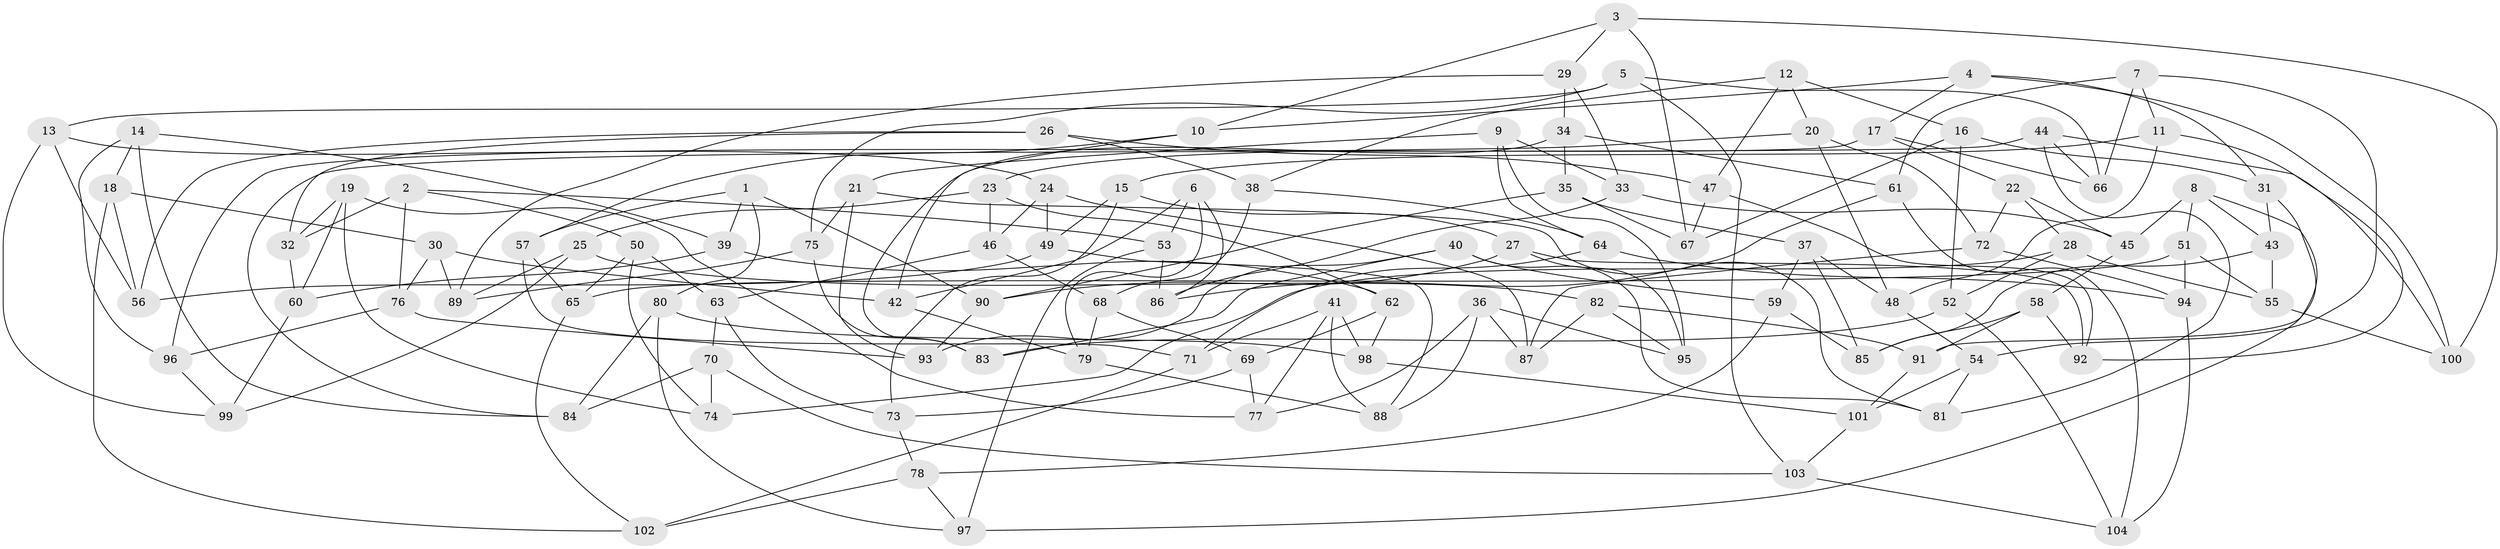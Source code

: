 // Generated by graph-tools (version 1.1) at 2025/03/03/09/25 03:03:07]
// undirected, 104 vertices, 208 edges
graph export_dot {
graph [start="1"]
  node [color=gray90,style=filled];
  1;
  2;
  3;
  4;
  5;
  6;
  7;
  8;
  9;
  10;
  11;
  12;
  13;
  14;
  15;
  16;
  17;
  18;
  19;
  20;
  21;
  22;
  23;
  24;
  25;
  26;
  27;
  28;
  29;
  30;
  31;
  32;
  33;
  34;
  35;
  36;
  37;
  38;
  39;
  40;
  41;
  42;
  43;
  44;
  45;
  46;
  47;
  48;
  49;
  50;
  51;
  52;
  53;
  54;
  55;
  56;
  57;
  58;
  59;
  60;
  61;
  62;
  63;
  64;
  65;
  66;
  67;
  68;
  69;
  70;
  71;
  72;
  73;
  74;
  75;
  76;
  77;
  78;
  79;
  80;
  81;
  82;
  83;
  84;
  85;
  86;
  87;
  88;
  89;
  90;
  91;
  92;
  93;
  94;
  95;
  96;
  97;
  98;
  99;
  100;
  101;
  102;
  103;
  104;
  1 -- 57;
  1 -- 39;
  1 -- 80;
  1 -- 90;
  2 -- 32;
  2 -- 50;
  2 -- 53;
  2 -- 76;
  3 -- 67;
  3 -- 29;
  3 -- 100;
  3 -- 10;
  4 -- 100;
  4 -- 31;
  4 -- 10;
  4 -- 17;
  5 -- 75;
  5 -- 66;
  5 -- 103;
  5 -- 13;
  6 -- 42;
  6 -- 86;
  6 -- 79;
  6 -- 53;
  7 -- 54;
  7 -- 66;
  7 -- 11;
  7 -- 61;
  8 -- 43;
  8 -- 97;
  8 -- 51;
  8 -- 45;
  9 -- 33;
  9 -- 64;
  9 -- 21;
  9 -- 95;
  10 -- 57;
  10 -- 42;
  11 -- 15;
  11 -- 92;
  11 -- 48;
  12 -- 16;
  12 -- 47;
  12 -- 20;
  12 -- 38;
  13 -- 56;
  13 -- 24;
  13 -- 99;
  14 -- 84;
  14 -- 18;
  14 -- 39;
  14 -- 96;
  15 -- 49;
  15 -- 27;
  15 -- 73;
  16 -- 52;
  16 -- 31;
  16 -- 67;
  17 -- 66;
  17 -- 96;
  17 -- 22;
  18 -- 102;
  18 -- 56;
  18 -- 30;
  19 -- 60;
  19 -- 32;
  19 -- 77;
  19 -- 74;
  20 -- 72;
  20 -- 48;
  20 -- 23;
  21 -- 93;
  21 -- 75;
  21 -- 81;
  22 -- 45;
  22 -- 28;
  22 -- 72;
  23 -- 25;
  23 -- 62;
  23 -- 46;
  24 -- 46;
  24 -- 49;
  24 -- 87;
  25 -- 82;
  25 -- 89;
  25 -- 99;
  26 -- 32;
  26 -- 38;
  26 -- 47;
  26 -- 56;
  27 -- 95;
  27 -- 92;
  27 -- 90;
  28 -- 52;
  28 -- 55;
  28 -- 74;
  29 -- 33;
  29 -- 89;
  29 -- 34;
  30 -- 76;
  30 -- 42;
  30 -- 89;
  31 -- 43;
  31 -- 91;
  32 -- 60;
  33 -- 86;
  33 -- 45;
  34 -- 61;
  34 -- 83;
  34 -- 35;
  35 -- 90;
  35 -- 37;
  35 -- 67;
  36 -- 88;
  36 -- 87;
  36 -- 95;
  36 -- 77;
  37 -- 48;
  37 -- 59;
  37 -- 85;
  38 -- 68;
  38 -- 64;
  39 -- 62;
  39 -- 60;
  40 -- 93;
  40 -- 83;
  40 -- 81;
  40 -- 59;
  41 -- 71;
  41 -- 98;
  41 -- 77;
  41 -- 88;
  42 -- 79;
  43 -- 55;
  43 -- 85;
  44 -- 81;
  44 -- 84;
  44 -- 66;
  44 -- 100;
  45 -- 58;
  46 -- 63;
  46 -- 68;
  47 -- 67;
  47 -- 92;
  48 -- 54;
  49 -- 88;
  49 -- 56;
  50 -- 63;
  50 -- 65;
  50 -- 74;
  51 -- 65;
  51 -- 55;
  51 -- 94;
  52 -- 104;
  52 -- 83;
  53 -- 97;
  53 -- 86;
  54 -- 101;
  54 -- 81;
  55 -- 100;
  57 -- 71;
  57 -- 65;
  58 -- 91;
  58 -- 85;
  58 -- 92;
  59 -- 85;
  59 -- 78;
  60 -- 99;
  61 -- 86;
  61 -- 104;
  62 -- 98;
  62 -- 69;
  63 -- 73;
  63 -- 70;
  64 -- 94;
  64 -- 71;
  65 -- 102;
  68 -- 69;
  68 -- 79;
  69 -- 77;
  69 -- 73;
  70 -- 103;
  70 -- 84;
  70 -- 74;
  71 -- 102;
  72 -- 87;
  72 -- 94;
  73 -- 78;
  75 -- 83;
  75 -- 89;
  76 -- 93;
  76 -- 96;
  78 -- 97;
  78 -- 102;
  79 -- 88;
  80 -- 84;
  80 -- 98;
  80 -- 97;
  82 -- 87;
  82 -- 95;
  82 -- 91;
  90 -- 93;
  91 -- 101;
  94 -- 104;
  96 -- 99;
  98 -- 101;
  101 -- 103;
  103 -- 104;
}
